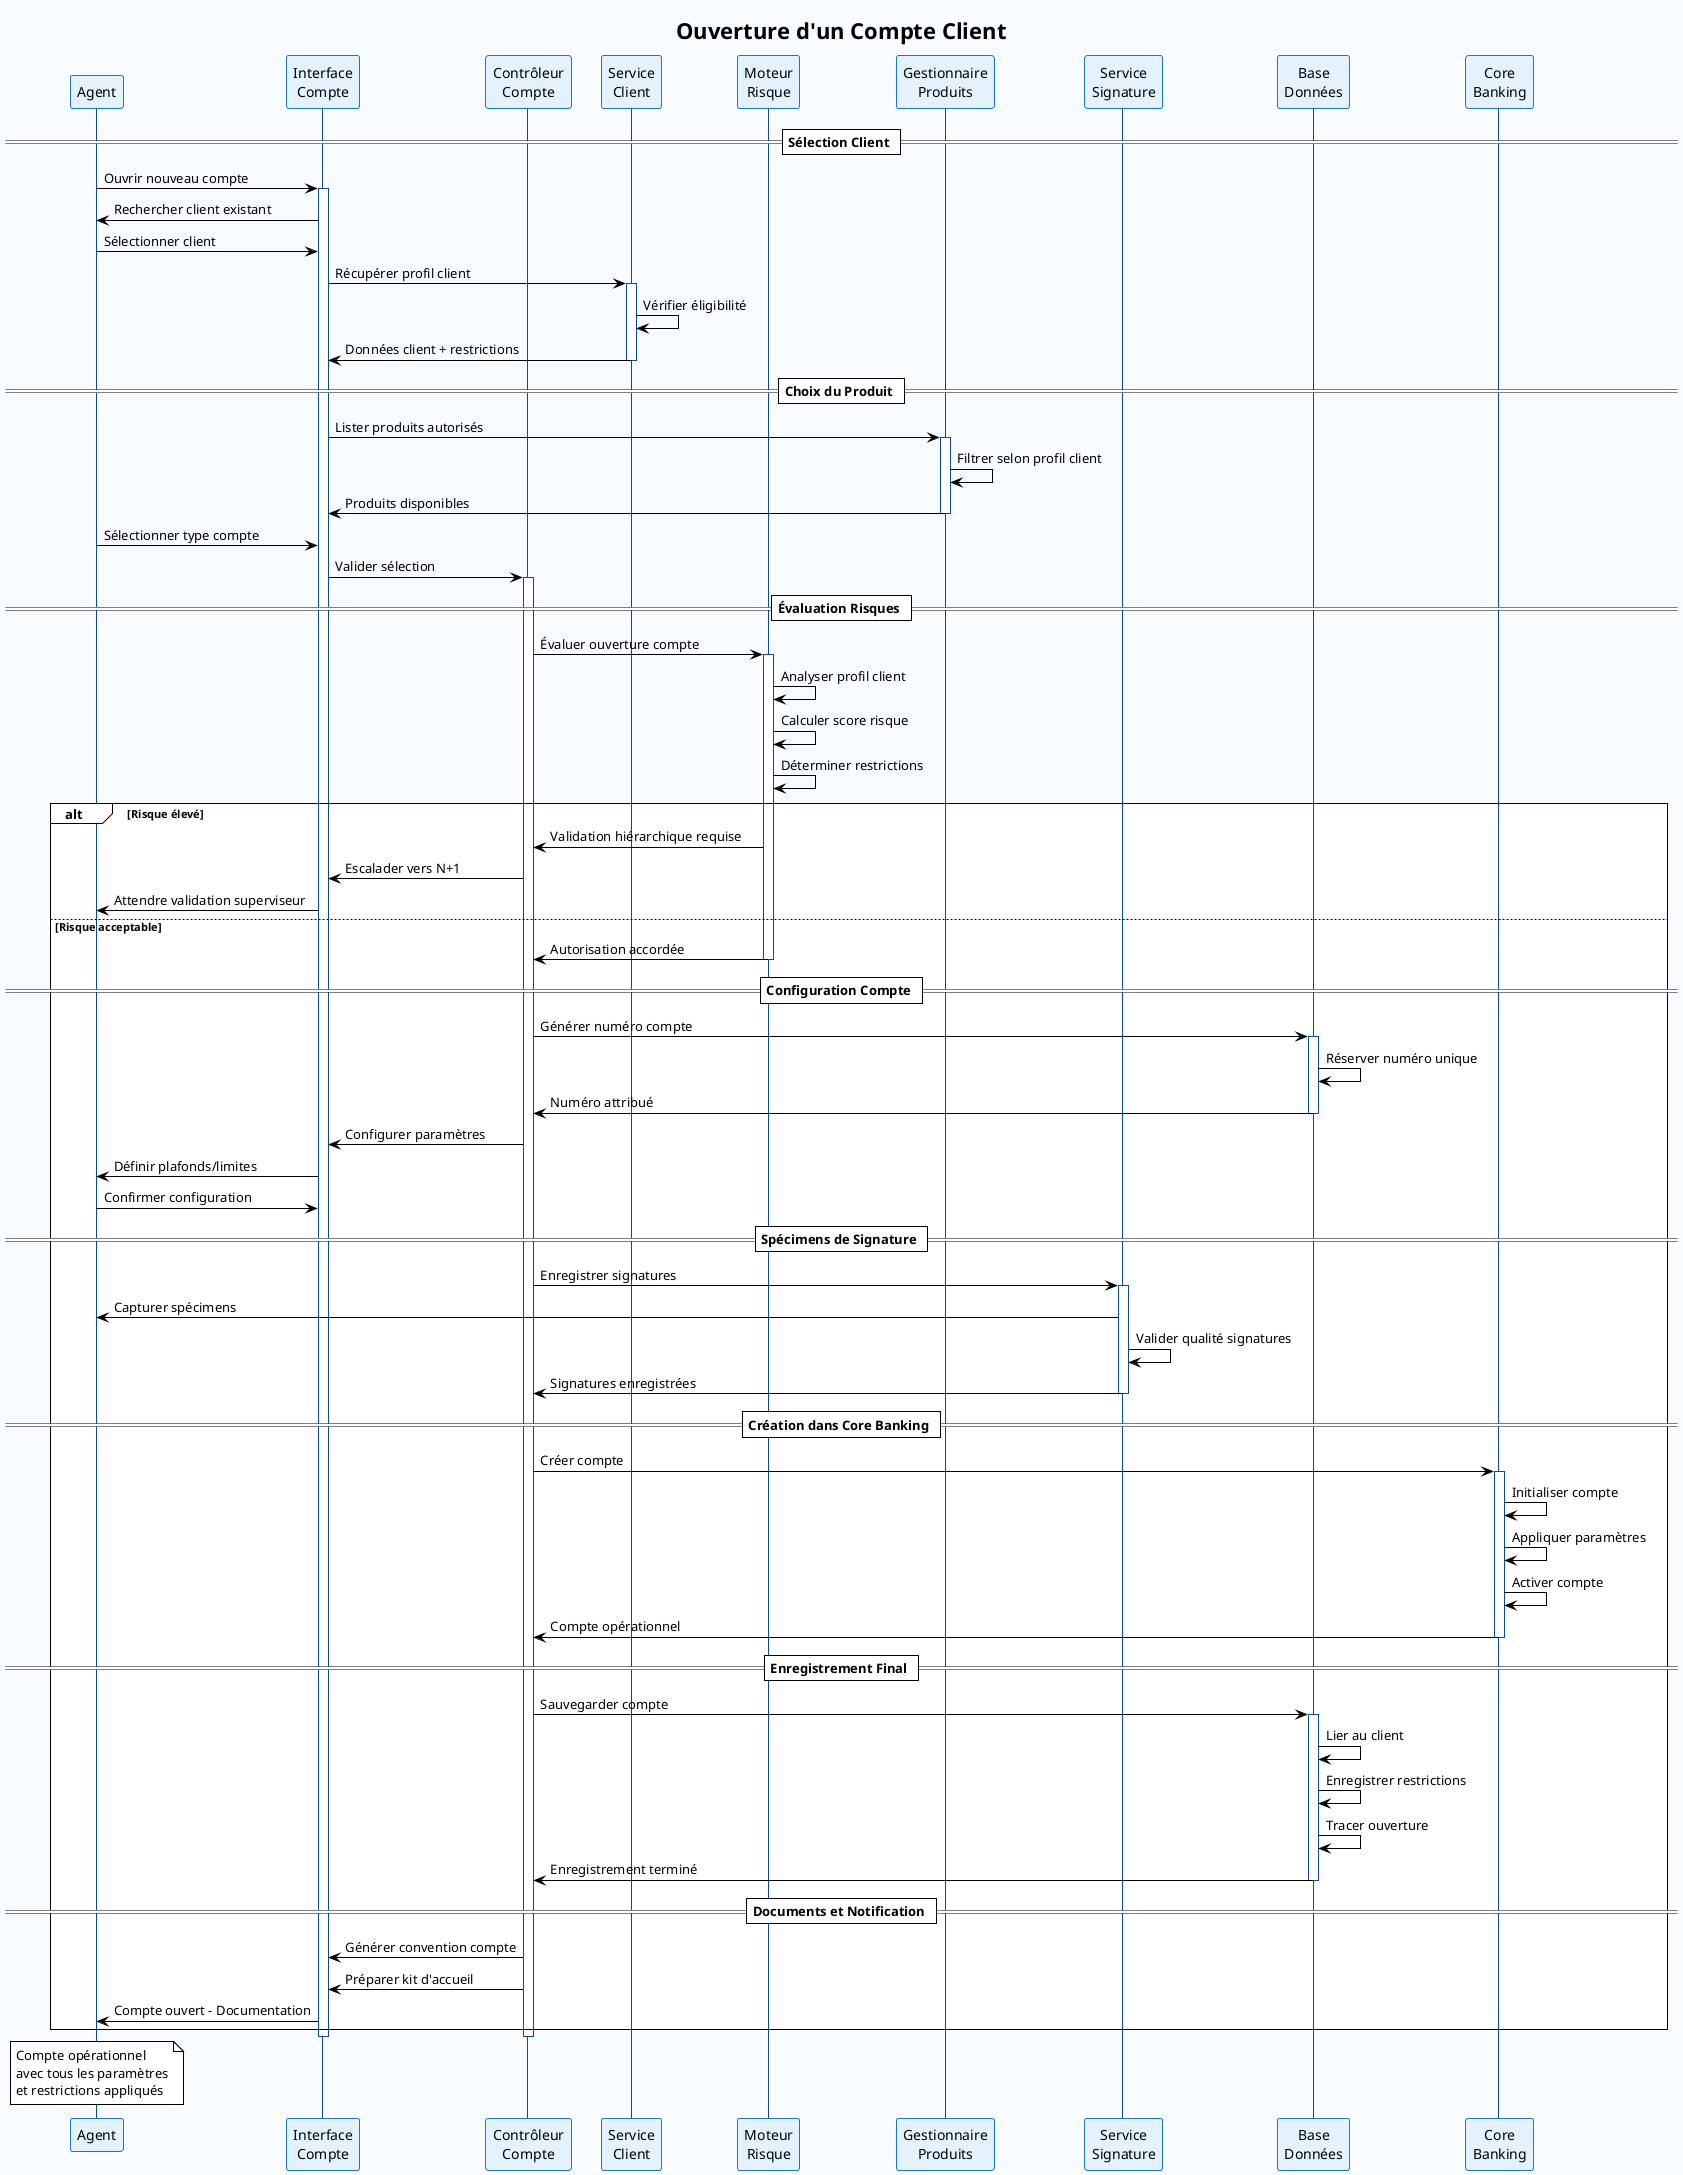 @startuml Sequence_OuvrirCompte
!theme plain
skinparam backgroundColor #F8FBFF
skinparam sequence {
    ActorBorderColor #1976D2
    LifeLineBorderColor #0D47A1
    ParticipantBorderColor #1976D2
    ParticipantBackgroundColor #E3F2FD
    MessageTextSize 8
    NoteTextSize 7
}

title Ouverture d'un Compte Client

participant "Agent" as agent
participant "Interface\nCompte" as ui
participant "Contrôleur\nCompte" as ctrl
participant "Service\nClient" as client
participant "Moteur\nRisque" as risque
participant "Gestionnaire\nProduits" as produit
participant "Service\nSignature" as sign
participant "Base\nDonnées" as bdd
participant "Core\nBanking" as core

== Sélection Client ==
agent -> ui : Ouvrir nouveau compte
activate ui
ui -> agent : Rechercher client existant
agent -> ui : Sélectionner client
ui -> client : Récupérer profil client
activate client
client -> client : Vérifier éligibilité
client -> ui : Données client + restrictions
deactivate client

== Choix du Produit ==
ui -> produit : Lister produits autorisés
activate produit
produit -> produit : Filtrer selon profil client
produit -> ui : Produits disponibles
deactivate produit

agent -> ui : Sélectionner type compte
ui -> ctrl : Valider sélection
activate ctrl

== Évaluation Risques ==
ctrl -> risque : Évaluer ouverture compte
activate risque
risque -> risque : Analyser profil client
risque -> risque : Calculer score risque
risque -> risque : Déterminer restrictions

alt Risque élevé
    risque -> ctrl : Validation hiérarchique requise
    ctrl -> ui : Escalader vers N+1
    ui -> agent : Attendre validation superviseur
else Risque acceptable
    risque -> ctrl : Autorisation accordée
    deactivate risque
    
    == Configuration Compte ==
    ctrl -> bdd : Générer numéro compte
    activate bdd
    bdd -> bdd : Réserver numéro unique
    bdd -> ctrl : Numéro attribué
    deactivate bdd
    
    ctrl -> ui : Configurer paramètres
    ui -> agent : Définir plafonds/limites
    agent -> ui : Confirmer configuration
    
    == Spécimens de Signature ==
    ctrl -> sign : Enregistrer signatures
    activate sign
    sign -> agent : Capturer spécimens
    sign -> sign : Valider qualité signatures
    sign -> ctrl : Signatures enregistrées
    deactivate sign
    
    == Création dans Core Banking ==
    ctrl -> core : Créer compte
    activate core
    core -> core : Initialiser compte
    core -> core : Appliquer paramètres
    core -> core : Activer compte
    core -> ctrl : Compte opérationnel
    deactivate core
    
    == Enregistrement Final ==
    ctrl -> bdd : Sauvegarder compte
    activate bdd
    bdd -> bdd : Lier au client
    bdd -> bdd : Enregistrer restrictions
    bdd -> bdd : Tracer ouverture
    bdd -> ctrl : Enregistrement terminé
    deactivate bdd
    
    == Documents et Notification ==
    ctrl -> ui : Générer convention compte
    ctrl -> ui : Préparer kit d'accueil
    ui -> agent : Compte ouvert - Documentation
end

deactivate ctrl
deactivate ui

note over agent : Compte opérationnel\navec tous les paramètres\net restrictions appliqués

@enduml

